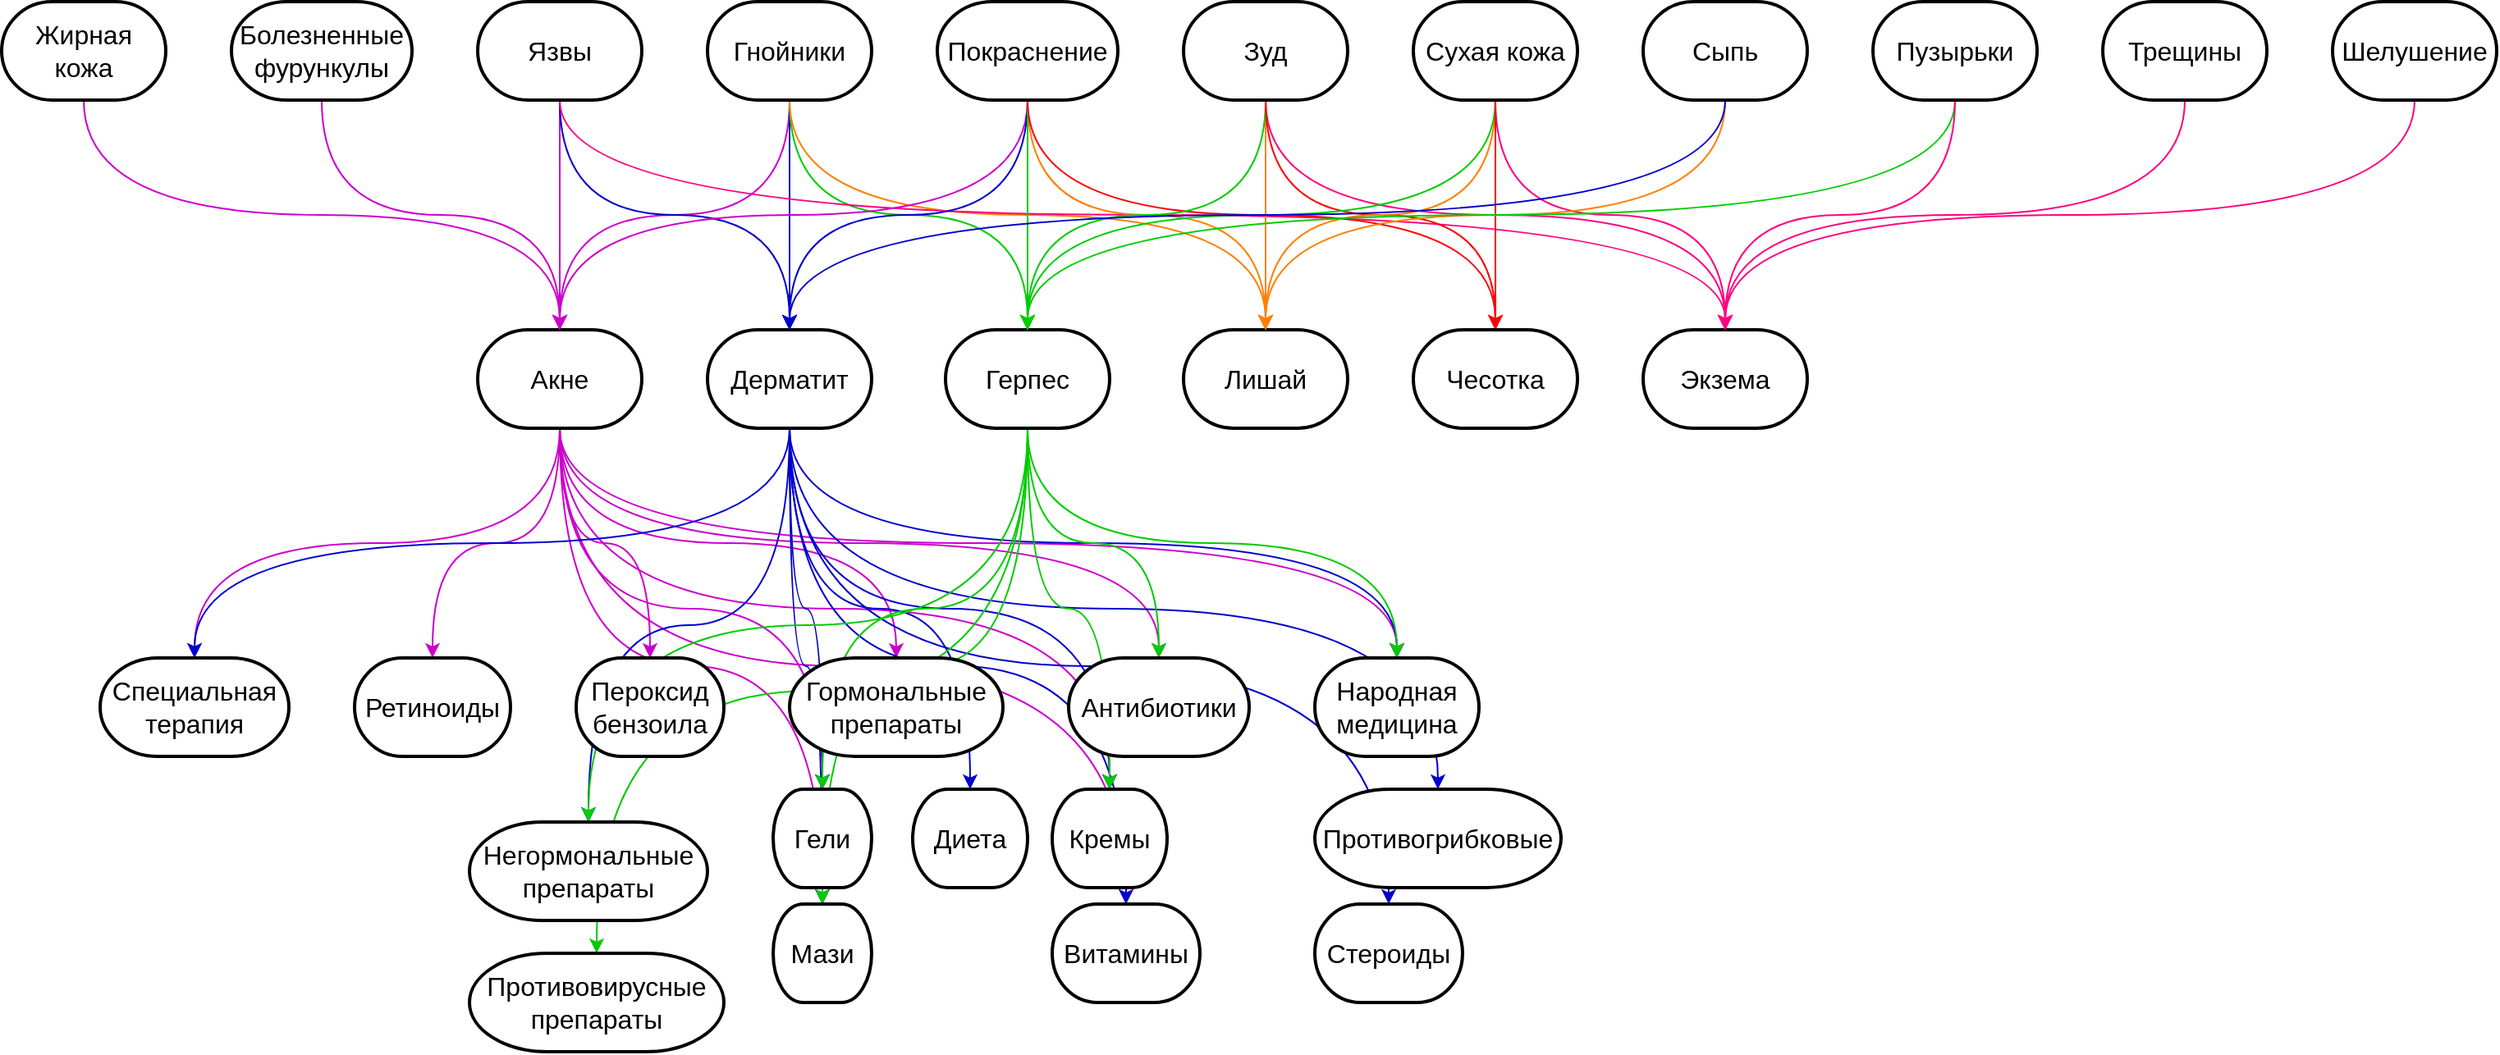 <mxfile type="github" version="12.1.9" pages="1">
  <diagram id="rvXx9JwLdrE04M0KB4S3" name="Page-1">
    <mxGraphModel grid="1" shadow="0" math="0" pageHeight="1654" pageWidth="2336" pageScale="1" page="1" fold="1" arrows="1" connect="1" tooltips="1" guides="1" gridSize="10" dy="2120" dx="3118">
      <root>
        <mxCell id="0"/>
        <mxCell id="1" parent="0"/>
        <mxCell id="hYaq0uTZQcr8mzzm78UU-1" value="Экзема" parent="1" style="strokeWidth=2;html=1;shape=mxgraph.flowchart.terminator;whiteSpace=wrap;fontSize=16;" vertex="1">
          <mxGeometry as="geometry" x="770" y="20" width="100" height="60"/>
        </mxCell>
        <mxCell id="qp7msJFwW9XQTL4Och8j-11" parent="1" style="edgeStyle=orthogonalEdgeStyle;rounded=0;orthogonalLoop=1;jettySize=auto;html=1;exitX=0.5;exitY=1;exitDx=0;exitDy=0;exitPerimeter=0;entryX=0.5;entryY=0;entryDx=0;entryDy=0;entryPerimeter=0;strokeColor=#CC00CC;curved=1;" edge="1" source="hYaq0uTZQcr8mzzm78UU-2" target="qp7msJFwW9XQTL4Och8j-5">
          <mxGeometry as="geometry" relative="1"/>
        </mxCell>
        <mxCell id="qp7msJFwW9XQTL4Och8j-12" parent="1" style="edgeStyle=orthogonalEdgeStyle;curved=1;rounded=0;orthogonalLoop=1;jettySize=auto;html=1;exitX=0.5;exitY=1;exitDx=0;exitDy=0;exitPerimeter=0;entryX=0.5;entryY=0;entryDx=0;entryDy=0;entryPerimeter=0;strokeColor=#CC00CC;" edge="1" source="hYaq0uTZQcr8mzzm78UU-2" target="qp7msJFwW9XQTL4Och8j-4">
          <mxGeometry as="geometry" relative="1"/>
        </mxCell>
        <mxCell id="qp7msJFwW9XQTL4Och8j-13" parent="1" style="edgeStyle=orthogonalEdgeStyle;curved=1;rounded=0;orthogonalLoop=1;jettySize=auto;html=1;exitX=0.5;exitY=1;exitDx=0;exitDy=0;exitPerimeter=0;entryX=0.5;entryY=0;entryDx=0;entryDy=0;entryPerimeter=0;strokeColor=#CC00CC;" edge="1" source="hYaq0uTZQcr8mzzm78UU-2" target="qp7msJFwW9XQTL4Och8j-10">
          <mxGeometry as="geometry" relative="1"/>
        </mxCell>
        <mxCell id="qp7msJFwW9XQTL4Och8j-14" parent="1" style="edgeStyle=orthogonalEdgeStyle;curved=1;rounded=0;orthogonalLoop=1;jettySize=auto;html=1;exitX=0.5;exitY=1;exitDx=0;exitDy=0;exitPerimeter=0;entryX=0.5;entryY=0;entryDx=0;entryDy=0;entryPerimeter=0;strokeColor=#CC00CC;" edge="1" source="hYaq0uTZQcr8mzzm78UU-2" target="qp7msJFwW9XQTL4Och8j-3">
          <mxGeometry as="geometry" relative="1"/>
        </mxCell>
        <mxCell id="qp7msJFwW9XQTL4Och8j-15" parent="1" style="edgeStyle=orthogonalEdgeStyle;curved=1;rounded=0;orthogonalLoop=1;jettySize=auto;html=1;exitX=0.5;exitY=1;exitDx=0;exitDy=0;exitPerimeter=0;entryX=0.5;entryY=0;entryDx=0;entryDy=0;entryPerimeter=0;strokeColor=#CC00CC;" edge="1" source="hYaq0uTZQcr8mzzm78UU-2" target="qp7msJFwW9XQTL4Och8j-2">
          <mxGeometry as="geometry" relative="1"/>
        </mxCell>
        <mxCell id="qp7msJFwW9XQTL4Och8j-16" parent="1" style="edgeStyle=orthogonalEdgeStyle;curved=1;rounded=0;orthogonalLoop=1;jettySize=auto;html=1;exitX=0.5;exitY=1;exitDx=0;exitDy=0;exitPerimeter=0;entryX=0.5;entryY=0;entryDx=0;entryDy=0;entryPerimeter=0;strokeColor=#CC00CC;" edge="1" source="hYaq0uTZQcr8mzzm78UU-2" target="qp7msJFwW9XQTL4Och8j-1">
          <mxGeometry as="geometry" relative="1"/>
        </mxCell>
        <mxCell id="qp7msJFwW9XQTL4Och8j-17" parent="1" style="edgeStyle=orthogonalEdgeStyle;curved=1;rounded=0;orthogonalLoop=1;jettySize=auto;html=1;exitX=0.5;exitY=1;exitDx=0;exitDy=0;exitPerimeter=0;entryX=0.5;entryY=0;entryDx=0;entryDy=0;entryPerimeter=0;strokeColor=#CC00CC;" edge="1" source="hYaq0uTZQcr8mzzm78UU-2" target="qp7msJFwW9XQTL4Och8j-8">
          <mxGeometry as="geometry" relative="1"/>
        </mxCell>
        <mxCell id="qp7msJFwW9XQTL4Och8j-18" parent="1" style="edgeStyle=orthogonalEdgeStyle;curved=1;rounded=0;orthogonalLoop=1;jettySize=auto;html=1;exitX=0.5;exitY=1;exitDx=0;exitDy=0;exitPerimeter=0;entryX=0.5;entryY=0;entryDx=0;entryDy=0;entryPerimeter=0;strokeColor=#CC00CC;" edge="1" source="hYaq0uTZQcr8mzzm78UU-2" target="qp7msJFwW9XQTL4Och8j-6">
          <mxGeometry as="geometry" relative="1"/>
        </mxCell>
        <mxCell id="qp7msJFwW9XQTL4Och8j-19" parent="1" style="edgeStyle=orthogonalEdgeStyle;curved=1;rounded=0;orthogonalLoop=1;jettySize=auto;html=1;exitX=0.5;exitY=1;exitDx=0;exitDy=0;exitPerimeter=0;entryX=0.5;entryY=0;entryDx=0;entryDy=0;entryPerimeter=0;strokeColor=#CC00CC;" edge="1" source="hYaq0uTZQcr8mzzm78UU-2" target="qp7msJFwW9XQTL4Och8j-7">
          <mxGeometry as="geometry" relative="1"/>
        </mxCell>
        <mxCell id="qp7msJFwW9XQTL4Och8j-20" parent="1" style="edgeStyle=orthogonalEdgeStyle;curved=1;rounded=0;orthogonalLoop=1;jettySize=auto;html=1;exitX=0.5;exitY=1;exitDx=0;exitDy=0;exitPerimeter=0;entryX=0.5;entryY=0;entryDx=0;entryDy=0;entryPerimeter=0;strokeColor=#CC00CC;" edge="1" source="hYaq0uTZQcr8mzzm78UU-2" target="qp7msJFwW9XQTL4Och8j-9">
          <mxGeometry as="geometry" relative="1"/>
        </mxCell>
        <mxCell id="hYaq0uTZQcr8mzzm78UU-2" value="Акне" parent="1" style="strokeWidth=2;html=1;shape=mxgraph.flowchart.terminator;whiteSpace=wrap;fontSize=16;" vertex="1">
          <mxGeometry as="geometry" x="60" y="20" width="100" height="60"/>
        </mxCell>
        <mxCell id="qp7msJFwW9XQTL4Och8j-21" parent="1" style="edgeStyle=orthogonalEdgeStyle;curved=1;rounded=0;orthogonalLoop=1;jettySize=auto;html=1;exitX=0.5;exitY=1;exitDx=0;exitDy=0;exitPerimeter=0;entryX=0.5;entryY=0;entryDx=0;entryDy=0;entryPerimeter=0;strokeColor=#0000CC;" edge="1" source="hYaq0uTZQcr8mzzm78UU-3" target="qp7msJFwW9XQTL4Och8j-6">
          <mxGeometry as="geometry" relative="1"/>
        </mxCell>
        <mxCell id="qp7msJFwW9XQTL4Och8j-22" parent="1" style="edgeStyle=orthogonalEdgeStyle;curved=1;rounded=0;orthogonalLoop=1;jettySize=auto;html=1;exitX=0.5;exitY=1;exitDx=0;exitDy=0;exitPerimeter=0;entryX=0.5;entryY=0;entryDx=0;entryDy=0;entryPerimeter=0;strokeColor=#0000CC;" edge="1" source="hYaq0uTZQcr8mzzm78UU-3" target="qp7msJFwW9XQTL4Och8j-1">
          <mxGeometry as="geometry" relative="1"/>
        </mxCell>
        <mxCell id="qp7msJFwW9XQTL4Och8j-23" parent="1" style="edgeStyle=orthogonalEdgeStyle;curved=1;rounded=0;orthogonalLoop=1;jettySize=auto;html=1;exitX=0.5;exitY=1;exitDx=0;exitDy=0;exitPerimeter=0;entryX=0.5;entryY=0;entryDx=0;entryDy=0;entryPerimeter=0;strokeColor=#0000CC;" edge="1" source="hYaq0uTZQcr8mzzm78UU-3" target="qp7msJFwW9XQTL4Och8j-7">
          <mxGeometry as="geometry" relative="1"/>
        </mxCell>
        <mxCell id="qp7msJFwW9XQTL4Och8j-25" parent="1" style="edgeStyle=orthogonalEdgeStyle;curved=1;rounded=0;orthogonalLoop=1;jettySize=auto;html=1;exitX=0.5;exitY=1;exitDx=0;exitDy=0;exitPerimeter=0;entryX=0.5;entryY=0;entryDx=0;entryDy=0;entryPerimeter=0;strokeColor=#0000CC;" edge="1" source="hYaq0uTZQcr8mzzm78UU-3" target="qp7msJFwW9XQTL4Och8j-5">
          <mxGeometry as="geometry" relative="1"/>
        </mxCell>
        <mxCell id="qp7msJFwW9XQTL4Och8j-27" parent="1" style="edgeStyle=orthogonalEdgeStyle;curved=1;rounded=0;orthogonalLoop=1;jettySize=auto;html=1;exitX=0.5;exitY=1;exitDx=0;exitDy=0;exitPerimeter=0;entryX=0.5;entryY=0;entryDx=0;entryDy=0;entryPerimeter=0;strokeColor=#0000CC;" edge="1" source="hYaq0uTZQcr8mzzm78UU-3" target="qp7msJFwW9XQTL4Och8j-24">
          <mxGeometry as="geometry" relative="1"/>
        </mxCell>
        <mxCell id="qp7msJFwW9XQTL4Och8j-28" parent="1" style="edgeStyle=orthogonalEdgeStyle;curved=1;rounded=0;orthogonalLoop=1;jettySize=auto;html=1;exitX=0.5;exitY=1;exitDx=0;exitDy=0;exitPerimeter=0;entryX=0.5;entryY=0;entryDx=0;entryDy=0;entryPerimeter=0;strokeColor=#0000CC;" edge="1" source="hYaq0uTZQcr8mzzm78UU-3" target="qp7msJFwW9XQTL4Och8j-26">
          <mxGeometry as="geometry" relative="1"/>
        </mxCell>
        <mxCell id="qp7msJFwW9XQTL4Och8j-31" parent="1" style="edgeStyle=orthogonalEdgeStyle;curved=1;rounded=0;orthogonalLoop=1;jettySize=auto;html=1;exitX=0.5;exitY=1;exitDx=0;exitDy=0;exitPerimeter=0;entryX=0.5;entryY=0;entryDx=0;entryDy=0;entryPerimeter=0;strokeColor=#0000CC;" edge="1" source="hYaq0uTZQcr8mzzm78UU-3" target="qp7msJFwW9XQTL4Och8j-30">
          <mxGeometry as="geometry" relative="1"/>
        </mxCell>
        <mxCell id="qp7msJFwW9XQTL4Och8j-32" parent="1" style="edgeStyle=orthogonalEdgeStyle;curved=1;rounded=0;orthogonalLoop=1;jettySize=auto;html=1;exitX=0.5;exitY=1;exitDx=0;exitDy=0;exitPerimeter=0;entryX=0.5;entryY=0;entryDx=0;entryDy=0;entryPerimeter=0;strokeColor=#0000CC;" edge="1" source="hYaq0uTZQcr8mzzm78UU-3" target="qp7msJFwW9XQTL4Och8j-8">
          <mxGeometry as="geometry" relative="1"/>
        </mxCell>
        <mxCell id="qp7msJFwW9XQTL4Och8j-34" parent="1" style="edgeStyle=orthogonalEdgeStyle;curved=1;rounded=0;orthogonalLoop=1;jettySize=auto;html=1;exitX=0.5;exitY=1;exitDx=0;exitDy=0;exitPerimeter=0;entryX=0.5;entryY=0;entryDx=0;entryDy=0;entryPerimeter=0;strokeColor=#0000CC;" edge="1" source="hYaq0uTZQcr8mzzm78UU-3" target="qp7msJFwW9XQTL4Och8j-9">
          <mxGeometry as="geometry" relative="1"/>
        </mxCell>
        <mxCell id="qp7msJFwW9XQTL4Och8j-36" parent="1" style="edgeStyle=orthogonalEdgeStyle;curved=1;rounded=0;orthogonalLoop=1;jettySize=auto;html=1;exitX=0.5;exitY=1;exitDx=0;exitDy=0;exitPerimeter=0;entryX=0.5;entryY=0;entryDx=0;entryDy=0;entryPerimeter=0;strokeColor=#0000CC;" edge="1" source="hYaq0uTZQcr8mzzm78UU-3" target="qp7msJFwW9XQTL4Och8j-35">
          <mxGeometry as="geometry" relative="1"/>
        </mxCell>
        <mxCell id="hYaq0uTZQcr8mzzm78UU-3" value="Дерматит" parent="1" style="strokeWidth=2;html=1;shape=mxgraph.flowchart.terminator;whiteSpace=wrap;fontSize=16;" vertex="1">
          <mxGeometry as="geometry" x="200" y="20" width="100" height="60"/>
        </mxCell>
        <mxCell id="hYaq0uTZQcr8mzzm78UU-4" value="Лишай" parent="1" style="strokeWidth=2;html=1;shape=mxgraph.flowchart.terminator;whiteSpace=wrap;fontSize=16;" vertex="1">
          <mxGeometry as="geometry" x="490" y="20" width="100" height="60"/>
        </mxCell>
        <mxCell id="qp7msJFwW9XQTL4Och8j-37" parent="1" style="edgeStyle=orthogonalEdgeStyle;curved=1;rounded=0;orthogonalLoop=1;jettySize=auto;html=1;exitX=0.5;exitY=1;exitDx=0;exitDy=0;exitPerimeter=0;entryX=0.5;entryY=0;entryDx=0;entryDy=0;entryPerimeter=0;strokeColor=#00CC00;" edge="1" source="hYaq0uTZQcr8mzzm78UU-5" target="qp7msJFwW9XQTL4Och8j-8">
          <mxGeometry as="geometry" relative="1"/>
        </mxCell>
        <mxCell id="qp7msJFwW9XQTL4Och8j-38" parent="1" style="edgeStyle=orthogonalEdgeStyle;curved=1;rounded=0;orthogonalLoop=1;jettySize=auto;html=1;exitX=0.5;exitY=1;exitDx=0;exitDy=0;exitPerimeter=0;entryX=0.5;entryY=0;entryDx=0;entryDy=0;entryPerimeter=0;strokeColor=#00CC00;" edge="1" source="hYaq0uTZQcr8mzzm78UU-5" target="qp7msJFwW9XQTL4Och8j-6">
          <mxGeometry as="geometry" relative="1"/>
        </mxCell>
        <mxCell id="qp7msJFwW9XQTL4Och8j-39" parent="1" style="edgeStyle=orthogonalEdgeStyle;curved=1;rounded=0;orthogonalLoop=1;jettySize=auto;html=1;exitX=0.5;exitY=1;exitDx=0;exitDy=0;exitPerimeter=0;entryX=0.5;entryY=0;entryDx=0;entryDy=0;entryPerimeter=0;strokeColor=#00CC00;" edge="1" source="hYaq0uTZQcr8mzzm78UU-5" target="qp7msJFwW9XQTL4Och8j-7">
          <mxGeometry as="geometry" relative="1"/>
        </mxCell>
        <mxCell id="qp7msJFwW9XQTL4Och8j-40" parent="1" style="edgeStyle=orthogonalEdgeStyle;curved=1;rounded=0;orthogonalLoop=1;jettySize=auto;html=1;exitX=0.5;exitY=1;exitDx=0;exitDy=0;exitPerimeter=0;entryX=0.5;entryY=0;entryDx=0;entryDy=0;entryPerimeter=0;strokeColor=#00CC00;" edge="1" source="hYaq0uTZQcr8mzzm78UU-5" target="qp7msJFwW9XQTL4Och8j-1">
          <mxGeometry as="geometry" relative="1"/>
        </mxCell>
        <mxCell id="qp7msJFwW9XQTL4Och8j-41" parent="1" style="edgeStyle=orthogonalEdgeStyle;curved=1;rounded=0;orthogonalLoop=1;jettySize=auto;html=1;exitX=0.5;exitY=1;exitDx=0;exitDy=0;exitPerimeter=0;entryX=0.5;entryY=0;entryDx=0;entryDy=0;entryPerimeter=0;strokeColor=#00CC00;" edge="1" source="hYaq0uTZQcr8mzzm78UU-5" target="qp7msJFwW9XQTL4Och8j-35">
          <mxGeometry as="geometry" relative="1"/>
        </mxCell>
        <mxCell id="qp7msJFwW9XQTL4Och8j-43" parent="1" style="edgeStyle=orthogonalEdgeStyle;curved=1;rounded=0;orthogonalLoop=1;jettySize=auto;html=1;exitX=0.5;exitY=1;exitDx=0;exitDy=0;exitPerimeter=0;entryX=0.5;entryY=0;entryDx=0;entryDy=0;entryPerimeter=0;strokeColor=#00CC00;" edge="1" source="hYaq0uTZQcr8mzzm78UU-5" target="qp7msJFwW9XQTL4Och8j-42">
          <mxGeometry as="geometry" relative="1"/>
        </mxCell>
        <mxCell id="qp7msJFwW9XQTL4Och8j-44" parent="1" style="edgeStyle=orthogonalEdgeStyle;curved=1;rounded=0;orthogonalLoop=1;jettySize=auto;html=1;exitX=0.5;exitY=1;exitDx=0;exitDy=0;exitPerimeter=0;entryX=0.5;entryY=0;entryDx=0;entryDy=0;entryPerimeter=0;strokeColor=#00CC00;" edge="1" source="hYaq0uTZQcr8mzzm78UU-5" target="qp7msJFwW9XQTL4Och8j-2">
          <mxGeometry as="geometry" relative="1"/>
        </mxCell>
        <mxCell id="hYaq0uTZQcr8mzzm78UU-5" value="Герпес" parent="1" style="strokeWidth=2;html=1;shape=mxgraph.flowchart.terminator;whiteSpace=wrap;fontSize=16;" vertex="1">
          <mxGeometry as="geometry" x="345" y="20" width="100" height="60"/>
        </mxCell>
        <mxCell id="CfolNxl_p7sKol7sSS_X-4" parent="1" style="edgeStyle=orthogonalEdgeStyle;curved=1;rounded=0;orthogonalLoop=1;jettySize=auto;html=1;exitX=0.5;exitY=1;exitDx=0;exitDy=0;exitPerimeter=0;entryX=0.5;entryY=0;entryDx=0;entryDy=0;entryPerimeter=0;fillColor=#e1d5e7;strokeColor=#CC00CC;" edge="1" source="hYaq0uTZQcr8mzzm78UU-7" target="hYaq0uTZQcr8mzzm78UU-2">
          <mxGeometry as="geometry" relative="1"/>
        </mxCell>
        <mxCell id="CfolNxl_p7sKol7sSS_X-9" parent="1" style="edgeStyle=orthogonalEdgeStyle;curved=1;rounded=0;orthogonalLoop=1;jettySize=auto;html=1;exitX=0.5;exitY=1;exitDx=0;exitDy=0;exitPerimeter=0;entryX=0.5;entryY=0;entryDx=0;entryDy=0;entryPerimeter=0;strokeColor=#0000CC;" edge="1" source="hYaq0uTZQcr8mzzm78UU-7" target="hYaq0uTZQcr8mzzm78UU-3">
          <mxGeometry as="geometry" relative="1"/>
        </mxCell>
        <mxCell id="CfolNxl_p7sKol7sSS_X-26" parent="1" style="edgeStyle=orthogonalEdgeStyle;curved=1;rounded=0;orthogonalLoop=1;jettySize=auto;html=1;exitX=0.5;exitY=1;exitDx=0;exitDy=0;exitPerimeter=0;strokeColor=#00CC00;entryX=0.5;entryY=0;entryDx=0;entryDy=0;entryPerimeter=0;" edge="1" source="hYaq0uTZQcr8mzzm78UU-7" target="hYaq0uTZQcr8mzzm78UU-5">
          <mxGeometry as="geometry" relative="1">
            <mxPoint as="targetPoint" x="470"/>
          </mxGeometry>
        </mxCell>
        <mxCell id="CfolNxl_p7sKol7sSS_X-42" parent="1" style="edgeStyle=orthogonalEdgeStyle;curved=1;rounded=0;orthogonalLoop=1;jettySize=auto;html=1;exitX=0.5;exitY=1;exitDx=0;exitDy=0;exitPerimeter=0;entryX=0.5;entryY=0;entryDx=0;entryDy=0;entryPerimeter=0;strokeColor=#FF8000;" edge="1" source="hYaq0uTZQcr8mzzm78UU-7" target="hYaq0uTZQcr8mzzm78UU-4">
          <mxGeometry as="geometry" relative="1"/>
        </mxCell>
        <mxCell id="hYaq0uTZQcr8mzzm78UU-7" value="Гнойники" parent="1" style="strokeWidth=2;html=1;shape=mxgraph.flowchart.terminator;whiteSpace=wrap;fontSize=16;" vertex="1">
          <mxGeometry as="geometry" x="200" y="-180" width="100" height="60"/>
        </mxCell>
        <mxCell id="CfolNxl_p7sKol7sSS_X-5" parent="1" style="edgeStyle=orthogonalEdgeStyle;curved=1;rounded=0;orthogonalLoop=1;jettySize=auto;html=1;exitX=0.5;exitY=1;exitDx=0;exitDy=0;exitPerimeter=0;entryX=0.5;entryY=0;entryDx=0;entryDy=0;entryPerimeter=0;fillColor=#e1d5e7;strokeColor=#CC00CC;" edge="1" source="hYaq0uTZQcr8mzzm78UU-8" target="hYaq0uTZQcr8mzzm78UU-2">
          <mxGeometry as="geometry" relative="1">
            <mxPoint as="targetPoint" x="-30"/>
          </mxGeometry>
        </mxCell>
        <mxCell id="hYaq0uTZQcr8mzzm78UU-8" value="Болезненные фурункулы" parent="1" style="strokeWidth=2;html=1;shape=mxgraph.flowchart.terminator;whiteSpace=wrap;fontSize=16;" vertex="1">
          <mxGeometry as="geometry" x="-90" y="-180" width="110" height="60"/>
        </mxCell>
        <mxCell id="CfolNxl_p7sKol7sSS_X-7" parent="1" style="edgeStyle=orthogonalEdgeStyle;curved=1;rounded=0;orthogonalLoop=1;jettySize=auto;html=1;exitX=0.5;exitY=1;exitDx=0;exitDy=0;exitPerimeter=0;entryX=0.5;entryY=0;entryDx=0;entryDy=0;entryPerimeter=0;fillColor=#e1d5e7;strokeColor=#CC00CC;" edge="1" source="hYaq0uTZQcr8mzzm78UU-10" target="hYaq0uTZQcr8mzzm78UU-2">
          <mxGeometry as="geometry" relative="1"/>
        </mxCell>
        <mxCell id="hYaq0uTZQcr8mzzm78UU-10" value="Жирная кожа" parent="1" style="strokeWidth=2;html=1;shape=mxgraph.flowchart.terminator;whiteSpace=wrap;fontSize=16;" vertex="1">
          <mxGeometry as="geometry" x="-230" y="-180" width="100" height="60"/>
        </mxCell>
        <mxCell id="CfolNxl_p7sKol7sSS_X-3" parent="1" style="edgeStyle=orthogonalEdgeStyle;rounded=0;orthogonalLoop=1;jettySize=auto;html=1;exitX=0.5;exitY=1;exitDx=0;exitDy=0;exitPerimeter=0;entryX=0.5;entryY=0;entryDx=0;entryDy=0;entryPerimeter=0;curved=1;fillColor=#e1d5e7;strokeColor=#CC00CC;" edge="1" source="hYaq0uTZQcr8mzzm78UU-11" target="hYaq0uTZQcr8mzzm78UU-2">
          <mxGeometry as="geometry" relative="1">
            <mxPoint as="targetPoint" x="-40" y="-20"/>
          </mxGeometry>
        </mxCell>
        <mxCell id="CfolNxl_p7sKol7sSS_X-11" parent="1" style="edgeStyle=orthogonalEdgeStyle;curved=1;rounded=0;orthogonalLoop=1;jettySize=auto;html=1;exitX=0.5;exitY=1;exitDx=0;exitDy=0;exitPerimeter=0;entryX=0.5;entryY=0;entryDx=0;entryDy=0;entryPerimeter=0;strokeColor=#0000CC;" edge="1" source="hYaq0uTZQcr8mzzm78UU-11" target="hYaq0uTZQcr8mzzm78UU-3">
          <mxGeometry as="geometry" relative="1"/>
        </mxCell>
        <mxCell id="CfolNxl_p7sKol7sSS_X-32" parent="1" style="edgeStyle=orthogonalEdgeStyle;curved=1;rounded=0;orthogonalLoop=1;jettySize=auto;html=1;exitX=0.5;exitY=1;exitDx=0;exitDy=0;exitPerimeter=0;entryX=0.5;entryY=0;entryDx=0;entryDy=0;entryPerimeter=0;strokeColor=#FF0080;" edge="1" source="hYaq0uTZQcr8mzzm78UU-11" target="hYaq0uTZQcr8mzzm78UU-1">
          <mxGeometry as="geometry" relative="1"/>
        </mxCell>
        <mxCell id="hYaq0uTZQcr8mzzm78UU-11" value="Язвы" parent="1" style="strokeWidth=2;html=1;shape=mxgraph.flowchart.terminator;whiteSpace=wrap;fontSize=16;" vertex="1">
          <mxGeometry as="geometry" x="60" y="-180" width="100" height="60"/>
        </mxCell>
        <mxCell id="CfolNxl_p7sKol7sSS_X-8" parent="1" style="edgeStyle=orthogonalEdgeStyle;curved=1;rounded=0;orthogonalLoop=1;jettySize=auto;html=1;exitX=0.5;exitY=1;exitDx=0;exitDy=0;exitPerimeter=0;entryX=0.5;entryY=0;entryDx=0;entryDy=0;entryPerimeter=0;fillColor=#e1d5e7;strokeColor=#CC00CC;" edge="1" source="hYaq0uTZQcr8mzzm78UU-12" target="hYaq0uTZQcr8mzzm78UU-2">
          <mxGeometry as="geometry" relative="1"/>
        </mxCell>
        <mxCell id="CfolNxl_p7sKol7sSS_X-12" parent="1" style="edgeStyle=orthogonalEdgeStyle;curved=1;rounded=0;orthogonalLoop=1;jettySize=auto;html=1;exitX=0.5;exitY=1;exitDx=0;exitDy=0;exitPerimeter=0;entryX=0.5;entryY=0;entryDx=0;entryDy=0;entryPerimeter=0;strokeColor=#0000CC;" edge="1" source="hYaq0uTZQcr8mzzm78UU-12" target="hYaq0uTZQcr8mzzm78UU-3">
          <mxGeometry as="geometry" relative="1"/>
        </mxCell>
        <mxCell id="CfolNxl_p7sKol7sSS_X-18" parent="1" style="edgeStyle=orthogonalEdgeStyle;curved=1;rounded=0;orthogonalLoop=1;jettySize=auto;html=1;exitX=0.5;exitY=1;exitDx=0;exitDy=0;exitPerimeter=0;entryX=0.5;entryY=0;entryDx=0;entryDy=0;entryPerimeter=0;strokeColor=#FF8000;" edge="1" source="hYaq0uTZQcr8mzzm78UU-12" target="hYaq0uTZQcr8mzzm78UU-4">
          <mxGeometry as="geometry" relative="1"/>
        </mxCell>
        <mxCell id="CfolNxl_p7sKol7sSS_X-24" parent="1" style="edgeStyle=orthogonalEdgeStyle;curved=1;rounded=0;orthogonalLoop=1;jettySize=auto;html=1;exitX=0.5;exitY=1;exitDx=0;exitDy=0;exitPerimeter=0;entryX=0.5;entryY=0;entryDx=0;entryDy=0;entryPerimeter=0;strokeColor=#00CC00;" edge="1" source="hYaq0uTZQcr8mzzm78UU-12" target="hYaq0uTZQcr8mzzm78UU-5">
          <mxGeometry as="geometry" relative="1"/>
        </mxCell>
        <mxCell id="CfolNxl_p7sKol7sSS_X-41" parent="1" style="edgeStyle=orthogonalEdgeStyle;curved=1;rounded=0;orthogonalLoop=1;jettySize=auto;html=1;exitX=0.5;exitY=1;exitDx=0;exitDy=0;exitPerimeter=0;strokeColor=#FF0000;entryX=0.5;entryY=0;entryDx=0;entryDy=0;entryPerimeter=0;" edge="1" source="hYaq0uTZQcr8mzzm78UU-12" target="CfolNxl_p7sKol7sSS_X-38">
          <mxGeometry as="geometry" relative="1">
            <mxPoint as="targetPoint" x="760" y="10"/>
          </mxGeometry>
        </mxCell>
        <mxCell id="hYaq0uTZQcr8mzzm78UU-12" value="Покраснение" parent="1" style="strokeWidth=2;html=1;shape=mxgraph.flowchart.terminator;whiteSpace=wrap;fontSize=16;" vertex="1">
          <mxGeometry as="geometry" x="340" y="-180" width="110" height="60"/>
        </mxCell>
        <mxCell id="CfolNxl_p7sKol7sSS_X-19" parent="1" style="edgeStyle=orthogonalEdgeStyle;curved=1;rounded=0;orthogonalLoop=1;jettySize=auto;html=1;exitX=0.5;exitY=1;exitDx=0;exitDy=0;exitPerimeter=0;entryX=0.5;entryY=0;entryDx=0;entryDy=0;entryPerimeter=0;strokeColor=#FF8000;" edge="1" source="CfolNxl_p7sKol7sSS_X-13" target="hYaq0uTZQcr8mzzm78UU-4">
          <mxGeometry as="geometry" relative="1"/>
        </mxCell>
        <mxCell id="CfolNxl_p7sKol7sSS_X-25" parent="1" style="edgeStyle=orthogonalEdgeStyle;curved=1;rounded=0;orthogonalLoop=1;jettySize=auto;html=1;exitX=0.5;exitY=1;exitDx=0;exitDy=0;exitPerimeter=0;entryX=0.5;entryY=0;entryDx=0;entryDy=0;entryPerimeter=0;strokeColor=#00CC00;" edge="1" source="CfolNxl_p7sKol7sSS_X-13" target="hYaq0uTZQcr8mzzm78UU-5">
          <mxGeometry as="geometry" relative="1"/>
        </mxCell>
        <mxCell id="CfolNxl_p7sKol7sSS_X-33" parent="1" style="edgeStyle=orthogonalEdgeStyle;curved=1;rounded=0;orthogonalLoop=1;jettySize=auto;html=1;exitX=0.5;exitY=1;exitDx=0;exitDy=0;exitPerimeter=0;entryX=0.5;entryY=0;entryDx=0;entryDy=0;entryPerimeter=0;strokeColor=#FF0080;" edge="1" source="CfolNxl_p7sKol7sSS_X-13" target="hYaq0uTZQcr8mzzm78UU-1">
          <mxGeometry as="geometry" relative="1"/>
        </mxCell>
        <mxCell id="CfolNxl_p7sKol7sSS_X-40" parent="1" style="edgeStyle=orthogonalEdgeStyle;curved=1;rounded=0;orthogonalLoop=1;jettySize=auto;html=1;exitX=0.5;exitY=1;exitDx=0;exitDy=0;exitPerimeter=0;entryX=0.5;entryY=0;entryDx=0;entryDy=0;entryPerimeter=0;strokeColor=#FF0000;" edge="1" source="CfolNxl_p7sKol7sSS_X-13" target="CfolNxl_p7sKol7sSS_X-38">
          <mxGeometry as="geometry" relative="1"/>
        </mxCell>
        <mxCell id="CfolNxl_p7sKol7sSS_X-13" value="Зуд" parent="1" style="strokeWidth=2;html=1;shape=mxgraph.flowchart.terminator;whiteSpace=wrap;fontSize=16;" vertex="1">
          <mxGeometry as="geometry" x="490" y="-180" width="100" height="60"/>
        </mxCell>
        <mxCell id="CfolNxl_p7sKol7sSS_X-23" parent="1" style="edgeStyle=orthogonalEdgeStyle;curved=1;rounded=0;orthogonalLoop=1;jettySize=auto;html=1;exitX=0.5;exitY=1;exitDx=0;exitDy=0;exitPerimeter=0;entryX=0.5;entryY=0;entryDx=0;entryDy=0;entryPerimeter=0;strokeColor=#FF8000;" edge="1" source="CfolNxl_p7sKol7sSS_X-14" target="hYaq0uTZQcr8mzzm78UU-4">
          <mxGeometry as="geometry" relative="1"/>
        </mxCell>
        <mxCell id="CfolNxl_p7sKol7sSS_X-27" parent="1" style="edgeStyle=orthogonalEdgeStyle;curved=1;rounded=0;orthogonalLoop=1;jettySize=auto;html=1;exitX=0.5;exitY=1;exitDx=0;exitDy=0;exitPerimeter=0;entryX=0.5;entryY=0;entryDx=0;entryDy=0;entryPerimeter=0;strokeColor=#00CC00;" edge="1" source="CfolNxl_p7sKol7sSS_X-14" target="hYaq0uTZQcr8mzzm78UU-5">
          <mxGeometry as="geometry" relative="1"/>
        </mxCell>
        <mxCell id="CfolNxl_p7sKol7sSS_X-31" parent="1" style="edgeStyle=orthogonalEdgeStyle;curved=1;rounded=0;orthogonalLoop=1;jettySize=auto;html=1;exitX=0.5;exitY=1;exitDx=0;exitDy=0;exitPerimeter=0;entryX=0.5;entryY=0;entryDx=0;entryDy=0;entryPerimeter=0;strokeColor=#FF0080;" edge="1" source="CfolNxl_p7sKol7sSS_X-14" target="hYaq0uTZQcr8mzzm78UU-1">
          <mxGeometry as="geometry" relative="1"/>
        </mxCell>
        <mxCell id="CfolNxl_p7sKol7sSS_X-39" parent="1" style="edgeStyle=orthogonalEdgeStyle;curved=1;rounded=0;orthogonalLoop=1;jettySize=auto;html=1;exitX=0.5;exitY=1;exitDx=0;exitDy=0;exitPerimeter=0;entryX=0.5;entryY=0;entryDx=0;entryDy=0;entryPerimeter=0;strokeColor=#FF0000;" edge="1" source="CfolNxl_p7sKol7sSS_X-14" target="CfolNxl_p7sKol7sSS_X-38">
          <mxGeometry as="geometry" relative="1"/>
        </mxCell>
        <mxCell id="CfolNxl_p7sKol7sSS_X-14" value="Сухая кожа" parent="1" style="strokeWidth=2;html=1;shape=mxgraph.flowchart.terminator;whiteSpace=wrap;fontSize=16;" vertex="1">
          <mxGeometry as="geometry" x="630" y="-180" width="100" height="60"/>
        </mxCell>
        <mxCell id="CfolNxl_p7sKol7sSS_X-22" parent="1" style="edgeStyle=orthogonalEdgeStyle;curved=1;rounded=0;orthogonalLoop=1;jettySize=auto;html=1;exitX=0.5;exitY=1;exitDx=0;exitDy=0;exitPerimeter=0;entryX=0.5;entryY=0;entryDx=0;entryDy=0;entryPerimeter=0;strokeColor=#FF8000;" edge="1" source="CfolNxl_p7sKol7sSS_X-15" target="hYaq0uTZQcr8mzzm78UU-4">
          <mxGeometry as="geometry" relative="1"/>
        </mxCell>
        <mxCell id="qp7msJFwW9XQTL4Och8j-33" parent="1" style="edgeStyle=orthogonalEdgeStyle;curved=1;rounded=0;orthogonalLoop=1;jettySize=auto;html=1;exitX=0.5;exitY=1;exitDx=0;exitDy=0;exitPerimeter=0;entryX=0.5;entryY=0;entryDx=0;entryDy=0;entryPerimeter=0;strokeColor=#0000CC;" edge="1" source="CfolNxl_p7sKol7sSS_X-15" target="hYaq0uTZQcr8mzzm78UU-3">
          <mxGeometry as="geometry" relative="1"/>
        </mxCell>
        <mxCell id="CfolNxl_p7sKol7sSS_X-15" value="Сыпь" parent="1" style="strokeWidth=2;html=1;shape=mxgraph.flowchart.terminator;whiteSpace=wrap;fontSize=16;" vertex="1">
          <mxGeometry as="geometry" x="770" y="-180" width="100" height="60"/>
        </mxCell>
        <mxCell id="CfolNxl_p7sKol7sSS_X-29" parent="1" style="edgeStyle=orthogonalEdgeStyle;curved=1;rounded=0;orthogonalLoop=1;jettySize=auto;html=1;exitX=0.5;exitY=1;exitDx=0;exitDy=0;exitPerimeter=0;entryX=0.5;entryY=0;entryDx=0;entryDy=0;entryPerimeter=0;strokeColor=#00CC00;" edge="1" source="CfolNxl_p7sKol7sSS_X-28" target="hYaq0uTZQcr8mzzm78UU-5">
          <mxGeometry as="geometry" relative="1"/>
        </mxCell>
        <mxCell id="CfolNxl_p7sKol7sSS_X-30" parent="1" style="edgeStyle=orthogonalEdgeStyle;curved=1;rounded=0;orthogonalLoop=1;jettySize=auto;html=1;exitX=0.5;exitY=1;exitDx=0;exitDy=0;exitPerimeter=0;entryX=0.5;entryY=0;entryDx=0;entryDy=0;entryPerimeter=0;strokeColor=#FF0080;" edge="1" source="CfolNxl_p7sKol7sSS_X-28" target="hYaq0uTZQcr8mzzm78UU-1">
          <mxGeometry as="geometry" relative="1"/>
        </mxCell>
        <mxCell id="CfolNxl_p7sKol7sSS_X-28" value="Пузырьки" parent="1" style="strokeWidth=2;html=1;shape=mxgraph.flowchart.terminator;whiteSpace=wrap;fontSize=16;" vertex="1">
          <mxGeometry as="geometry" x="910" y="-180" width="100" height="60"/>
        </mxCell>
        <mxCell id="CfolNxl_p7sKol7sSS_X-37" parent="1" style="edgeStyle=orthogonalEdgeStyle;curved=1;rounded=0;orthogonalLoop=1;jettySize=auto;html=1;exitX=0.5;exitY=1;exitDx=0;exitDy=0;exitPerimeter=0;entryX=0.5;entryY=0;entryDx=0;entryDy=0;entryPerimeter=0;strokeColor=#FF0080;" edge="1" source="CfolNxl_p7sKol7sSS_X-34" target="hYaq0uTZQcr8mzzm78UU-1">
          <mxGeometry as="geometry" relative="1"/>
        </mxCell>
        <mxCell id="CfolNxl_p7sKol7sSS_X-34" value="Шелушение" parent="1" style="strokeWidth=2;html=1;shape=mxgraph.flowchart.terminator;whiteSpace=wrap;fontSize=16;" vertex="1">
          <mxGeometry as="geometry" x="1190" y="-180" width="100" height="60"/>
        </mxCell>
        <mxCell id="CfolNxl_p7sKol7sSS_X-36" parent="1" style="edgeStyle=orthogonalEdgeStyle;curved=1;rounded=0;orthogonalLoop=1;jettySize=auto;html=1;exitX=0.5;exitY=1;exitDx=0;exitDy=0;exitPerimeter=0;entryX=0.5;entryY=0;entryDx=0;entryDy=0;entryPerimeter=0;strokeColor=#FF0080;" edge="1" source="CfolNxl_p7sKol7sSS_X-35" target="hYaq0uTZQcr8mzzm78UU-1">
          <mxGeometry as="geometry" relative="1"/>
        </mxCell>
        <mxCell id="CfolNxl_p7sKol7sSS_X-35" value="Трещины" parent="1" style="strokeWidth=2;html=1;shape=mxgraph.flowchart.terminator;whiteSpace=wrap;fontSize=16;" vertex="1">
          <mxGeometry as="geometry" x="1050" y="-180" width="100" height="60"/>
        </mxCell>
        <mxCell id="CfolNxl_p7sKol7sSS_X-38" value="Чесотка" parent="1" style="strokeWidth=2;html=1;shape=mxgraph.flowchart.terminator;whiteSpace=wrap;fontSize=16;" vertex="1">
          <mxGeometry as="geometry" x="630" y="20" width="100" height="60"/>
        </mxCell>
        <mxCell id="qp7msJFwW9XQTL4Och8j-1" value="Народная медицина" parent="1" style="strokeWidth=2;html=1;shape=mxgraph.flowchart.terminator;whiteSpace=wrap;fontSize=16;" vertex="1">
          <mxGeometry as="geometry" x="570" y="220" width="100" height="60"/>
        </mxCell>
        <mxCell id="qp7msJFwW9XQTL4Och8j-2" value="Антибиотики" parent="1" style="strokeWidth=2;html=1;shape=mxgraph.flowchart.terminator;whiteSpace=wrap;fontSize=16;" vertex="1">
          <mxGeometry as="geometry" x="420" y="220" width="110" height="60"/>
        </mxCell>
        <mxCell id="qp7msJFwW9XQTL4Och8j-3" value="Гормональные препараты" parent="1" style="strokeWidth=2;html=1;shape=mxgraph.flowchart.terminator;whiteSpace=wrap;fontSize=16;" vertex="1">
          <mxGeometry as="geometry" x="250" y="220" width="130" height="60"/>
        </mxCell>
        <mxCell id="qp7msJFwW9XQTL4Och8j-4" value="Ретиноиды" parent="1" style="strokeWidth=2;html=1;shape=mxgraph.flowchart.terminator;whiteSpace=wrap;fontSize=16;" vertex="1">
          <mxGeometry as="geometry" x="-15" y="220" width="95" height="60"/>
        </mxCell>
        <mxCell id="qp7msJFwW9XQTL4Och8j-5" value="Специальная терапия" parent="1" style="strokeWidth=2;html=1;shape=mxgraph.flowchart.terminator;whiteSpace=wrap;fontSize=16;" vertex="1">
          <mxGeometry as="geometry" x="-170" y="220" width="115" height="60"/>
        </mxCell>
        <mxCell id="qp7msJFwW9XQTL4Och8j-6" value="Кремы" parent="1" style="strokeWidth=2;html=1;shape=mxgraph.flowchart.terminator;whiteSpace=wrap;fontSize=16;" vertex="1">
          <mxGeometry as="geometry" x="410" y="300" width="70" height="60"/>
        </mxCell>
        <mxCell id="qp7msJFwW9XQTL4Och8j-7" value="Мази" parent="1" style="strokeWidth=2;html=1;shape=mxgraph.flowchart.terminator;whiteSpace=wrap;fontSize=16;" vertex="1">
          <mxGeometry as="geometry" x="240" y="370" width="60" height="60"/>
        </mxCell>
        <mxCell id="qp7msJFwW9XQTL4Och8j-8" value="Гели" parent="1" style="strokeWidth=2;html=1;shape=mxgraph.flowchart.terminator;whiteSpace=wrap;fontSize=16;" vertex="1">
          <mxGeometry as="geometry" x="240" y="300" width="60" height="60"/>
        </mxCell>
        <mxCell id="qp7msJFwW9XQTL4Och8j-9" value="Витамины" parent="1" style="strokeWidth=2;html=1;shape=mxgraph.flowchart.terminator;whiteSpace=wrap;fontSize=16;" vertex="1">
          <mxGeometry as="geometry" x="410" y="370" width="90" height="60"/>
        </mxCell>
        <mxCell id="qp7msJFwW9XQTL4Och8j-10" value="Пероксид бензоила" parent="1" style="strokeWidth=2;html=1;shape=mxgraph.flowchart.terminator;whiteSpace=wrap;fontSize=16;" vertex="1">
          <mxGeometry as="geometry" x="120" y="220" width="90" height="60"/>
        </mxCell>
        <mxCell id="qp7msJFwW9XQTL4Och8j-24" value="Противогрибковые" parent="1" style="strokeWidth=2;html=1;shape=mxgraph.flowchart.terminator;whiteSpace=wrap;fontSize=16;" vertex="1">
          <mxGeometry as="geometry" x="570" y="300" width="150" height="60"/>
        </mxCell>
        <mxCell id="qp7msJFwW9XQTL4Och8j-26" value="Стероиды" parent="1" style="strokeWidth=2;html=1;shape=mxgraph.flowchart.terminator;whiteSpace=wrap;fontSize=16;" vertex="1">
          <mxGeometry as="geometry" x="570" y="370" width="90" height="60"/>
        </mxCell>
        <mxCell id="qp7msJFwW9XQTL4Och8j-30" value="Диета" parent="1" style="strokeWidth=2;html=1;shape=mxgraph.flowchart.terminator;whiteSpace=wrap;fontSize=16;" vertex="1">
          <mxGeometry as="geometry" x="325" y="300" width="70" height="60"/>
        </mxCell>
        <mxCell id="qp7msJFwW9XQTL4Och8j-35" value="Негормональные препараты" parent="1" style="strokeWidth=2;html=1;shape=mxgraph.flowchart.terminator;whiteSpace=wrap;fontSize=16;" vertex="1">
          <mxGeometry as="geometry" x="55" y="320" width="145" height="60"/>
        </mxCell>
        <mxCell id="qp7msJFwW9XQTL4Och8j-42" value="Противовирусные препараты" parent="1" style="strokeWidth=2;html=1;shape=mxgraph.flowchart.terminator;whiteSpace=wrap;fontSize=16;" vertex="1">
          <mxGeometry as="geometry" x="55" y="400" width="155" height="60"/>
        </mxCell>
      </root>
    </mxGraphModel>
  </diagram>
</mxfile>
